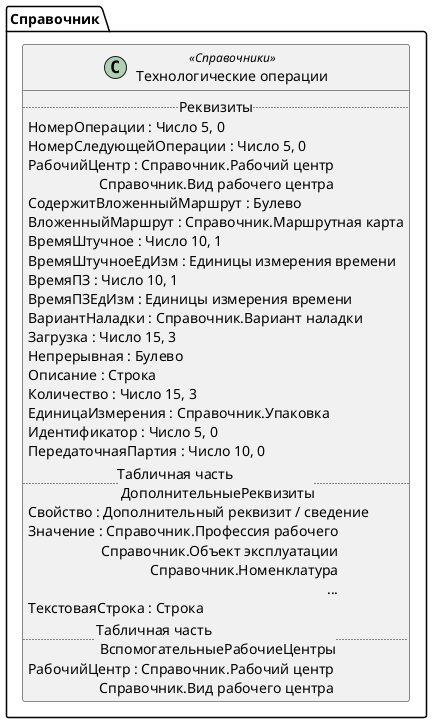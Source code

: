 ﻿@startuml ТехнологическиеОперации
'!include templates.wsd
'..\include templates.wsd
class Справочник.ТехнологическиеОперации as "Технологические операции" <<Справочники>>
{
..Реквизиты..
НомерОперации : Число 5, 0
НомерСледующейОперации : Число 5, 0
РабочийЦентр : Справочник.Рабочий центр\rСправочник.Вид рабочего центра
СодержитВложенныйМаршрут : Булево
ВложенныйМаршрут : Справочник.Маршрутная карта
ВремяШтучное : Число 10, 1
ВремяШтучноеЕдИзм : Единицы измерения времени
ВремяПЗ : Число 10, 1
ВремяПЗЕдИзм : Единицы измерения времени
ВариантНаладки : Справочник.Вариант наладки
Загрузка : Число 15, 3
Непрерывная : Булево
Описание : Строка
Количество : Число 15, 3
ЕдиницаИзмерения : Справочник.Упаковка
Идентификатор : Число 5, 0
ПередаточнаяПартия : Число 10, 0
..Табличная часть \n ДополнительныеРеквизиты..
Свойство : Дополнительный реквизит / сведение
Значение : Справочник.Профессия рабочего\rСправочник.Объект эксплуатации\rСправочник.Номенклатура\r...
ТекстоваяСтрока : Строка
..Табличная часть \n ВспомогательныеРабочиеЦентры..
РабочийЦентр : Справочник.Рабочий центр\rСправочник.Вид рабочего центра
}
@enduml
